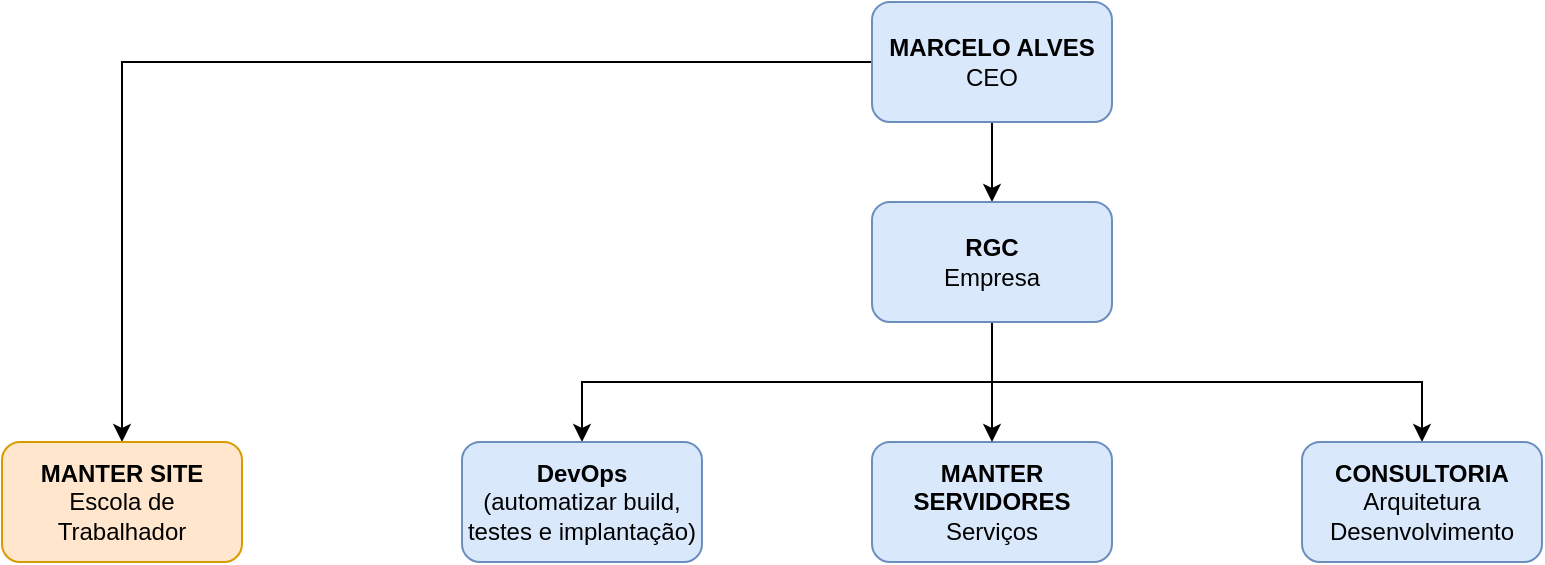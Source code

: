 <mxfile version="26.2.4">
  <diagram id="prtHgNgQTEPvFCAcTncT" name="Page-1">
    <mxGraphModel dx="1103" dy="569" grid="1" gridSize="10" guides="1" tooltips="1" connect="1" arrows="1" fold="1" page="1" pageScale="1" pageWidth="1169" pageHeight="827" math="0" shadow="0">
      <root>
        <mxCell id="0" />
        <mxCell id="1" parent="0" />
        <mxCell id="Dvvf518yZU_GAhTbx-Bf-23" style="edgeStyle=none;rounded=0;orthogonalLoop=1;jettySize=auto;html=1;" edge="1" parent="1" source="Dvvf518yZU_GAhTbx-Bf-20" target="Dvvf518yZU_GAhTbx-Bf-22">
          <mxGeometry relative="1" as="geometry" />
        </mxCell>
        <mxCell id="Dvvf518yZU_GAhTbx-Bf-30" style="edgeStyle=orthogonalEdgeStyle;rounded=0;orthogonalLoop=1;jettySize=auto;html=1;entryX=0.5;entryY=0;entryDx=0;entryDy=0;" edge="1" parent="1" source="Dvvf518yZU_GAhTbx-Bf-20" target="Dvvf518yZU_GAhTbx-Bf-29">
          <mxGeometry relative="1" as="geometry" />
        </mxCell>
        <mxCell id="Dvvf518yZU_GAhTbx-Bf-20" value="&lt;b&gt;MARCELO ALVES&lt;/b&gt;&lt;div&gt;CEO&lt;/div&gt;" style="rounded=1;whiteSpace=wrap;html=1;fillColor=#dae8fc;strokeColor=#6c8ebf;" vertex="1" parent="1">
          <mxGeometry x="465" y="40" width="120" height="60" as="geometry" />
        </mxCell>
        <mxCell id="Dvvf518yZU_GAhTbx-Bf-21" value="&lt;b&gt;MANTER SERVIDORES&lt;/b&gt;&lt;div&gt;Serviços&lt;/div&gt;" style="rounded=1;whiteSpace=wrap;html=1;fillColor=#dae8fc;strokeColor=#6c8ebf;" vertex="1" parent="1">
          <mxGeometry x="465" y="260" width="120" height="60" as="geometry" />
        </mxCell>
        <mxCell id="Dvvf518yZU_GAhTbx-Bf-26" style="edgeStyle=orthogonalEdgeStyle;rounded=0;orthogonalLoop=1;jettySize=auto;html=1;exitX=0.5;exitY=1;exitDx=0;exitDy=0;" edge="1" parent="1" source="Dvvf518yZU_GAhTbx-Bf-22" target="Dvvf518yZU_GAhTbx-Bf-24">
          <mxGeometry relative="1" as="geometry" />
        </mxCell>
        <mxCell id="Dvvf518yZU_GAhTbx-Bf-27" style="edgeStyle=orthogonalEdgeStyle;rounded=0;orthogonalLoop=1;jettySize=auto;html=1;entryX=0.5;entryY=0;entryDx=0;entryDy=0;" edge="1" parent="1" source="Dvvf518yZU_GAhTbx-Bf-22" target="Dvvf518yZU_GAhTbx-Bf-21">
          <mxGeometry relative="1" as="geometry" />
        </mxCell>
        <mxCell id="Dvvf518yZU_GAhTbx-Bf-28" style="edgeStyle=orthogonalEdgeStyle;rounded=0;orthogonalLoop=1;jettySize=auto;html=1;exitX=0.5;exitY=1;exitDx=0;exitDy=0;" edge="1" parent="1" source="Dvvf518yZU_GAhTbx-Bf-22" target="Dvvf518yZU_GAhTbx-Bf-25">
          <mxGeometry relative="1" as="geometry" />
        </mxCell>
        <mxCell id="Dvvf518yZU_GAhTbx-Bf-22" value="&lt;b&gt;RGC&lt;/b&gt;&lt;div&gt;Empresa&lt;/div&gt;" style="rounded=1;whiteSpace=wrap;html=1;fillColor=#dae8fc;strokeColor=#6c8ebf;" vertex="1" parent="1">
          <mxGeometry x="465" y="140" width="120" height="60" as="geometry" />
        </mxCell>
        <mxCell id="Dvvf518yZU_GAhTbx-Bf-24" value="&lt;b&gt;DevOps&lt;/b&gt;&lt;div&gt;(automatizar build, testes e implantação)&lt;/div&gt;" style="rounded=1;whiteSpace=wrap;html=1;fillColor=#dae8fc;strokeColor=#6c8ebf;" vertex="1" parent="1">
          <mxGeometry x="260" y="260" width="120" height="60" as="geometry" />
        </mxCell>
        <mxCell id="Dvvf518yZU_GAhTbx-Bf-25" value="&lt;b&gt;CONSULTORIA&lt;/b&gt;&lt;br&gt;Arquitetura&lt;div&gt;Desenvolvimento&lt;/div&gt;" style="rounded=1;whiteSpace=wrap;html=1;fillColor=#dae8fc;strokeColor=#6c8ebf;" vertex="1" parent="1">
          <mxGeometry x="680" y="260" width="120" height="60" as="geometry" />
        </mxCell>
        <mxCell id="Dvvf518yZU_GAhTbx-Bf-29" value="&lt;b&gt;MANTER SITE&lt;/b&gt;&lt;div&gt;Escola de Trabalhador&lt;/div&gt;" style="rounded=1;whiteSpace=wrap;html=1;fillColor=#ffe6cc;strokeColor=#d79b00;" vertex="1" parent="1">
          <mxGeometry x="30" y="260" width="120" height="60" as="geometry" />
        </mxCell>
      </root>
    </mxGraphModel>
  </diagram>
</mxfile>
